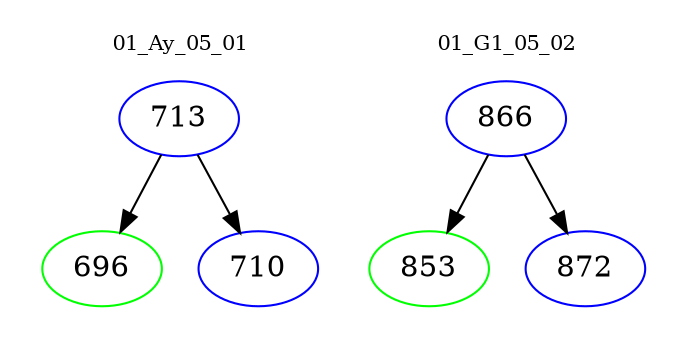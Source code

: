 digraph{
subgraph cluster_0 {
color = white
label = "01_Ay_05_01";
fontsize=10;
T0_713 [label="713", color="blue"]
T0_713 -> T0_696 [color="black"]
T0_696 [label="696", color="green"]
T0_713 -> T0_710 [color="black"]
T0_710 [label="710", color="blue"]
}
subgraph cluster_1 {
color = white
label = "01_G1_05_02";
fontsize=10;
T1_866 [label="866", color="blue"]
T1_866 -> T1_853 [color="black"]
T1_853 [label="853", color="green"]
T1_866 -> T1_872 [color="black"]
T1_872 [label="872", color="blue"]
}
}
